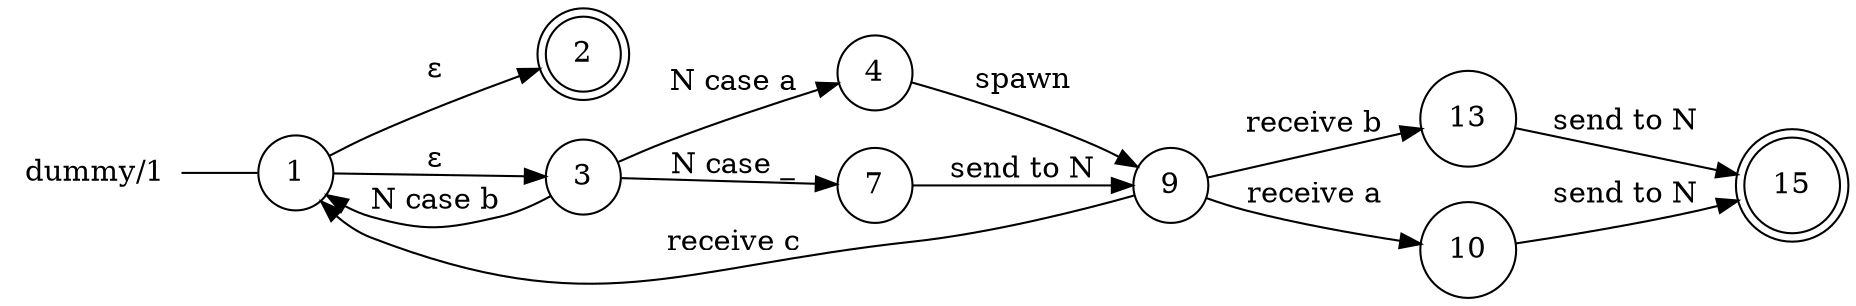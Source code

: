 digraph dummy {
	rankdir="LR";
	n_0 [label="dummy/1", shape="plaintext"];
	n_1 [id="15", shape=doublecircle, label="15"];
	n_2 [id="13", shape=circle, label="13"];
	n_3 [id="10", shape=circle, label="10"];
	n_4 [id="1", shape=circle, label="1"];
	n_0 -> n_4 [arrowhead=none];
	n_5 [id="9", shape=circle, label="9"];
	n_6 [id="2", shape=doublecircle, label="2"];
	n_7 [id="4", shape=circle, label="4"];
	n_8 [id="7", shape=circle, label="7"];
	n_9 [id="3", shape=circle, label="3"];

	n_9 -> n_8 [id="[$e|4]", label="N case _"];
	n_7 -> n_5 [id="[$e|19]", label="spawn"];
	n_2 -> n_1 [id="[$e|21]", label="send to N"];
	n_5 -> n_3 [id="[$e|8]", label="receive a"];
	n_8 -> n_5 [id="[$e|18]", label="send to N"];
	n_9 -> n_7 [id="[$e|0]", label="N case a"];
	n_5 -> n_2 [id="[$e|12]", label="receive b"];
	n_3 -> n_1 [id="[$e|16]", label="send to N"];
	n_4 -> n_6 [id="match null", label="ɛ"];
	n_5 -> n_4 [id="[$e|20]", label="receive c"];
	n_4 -> n_9 [id="match N", label="ɛ"];
	n_9 -> n_4 [id="[$e|17]", label="N case b"];
}

